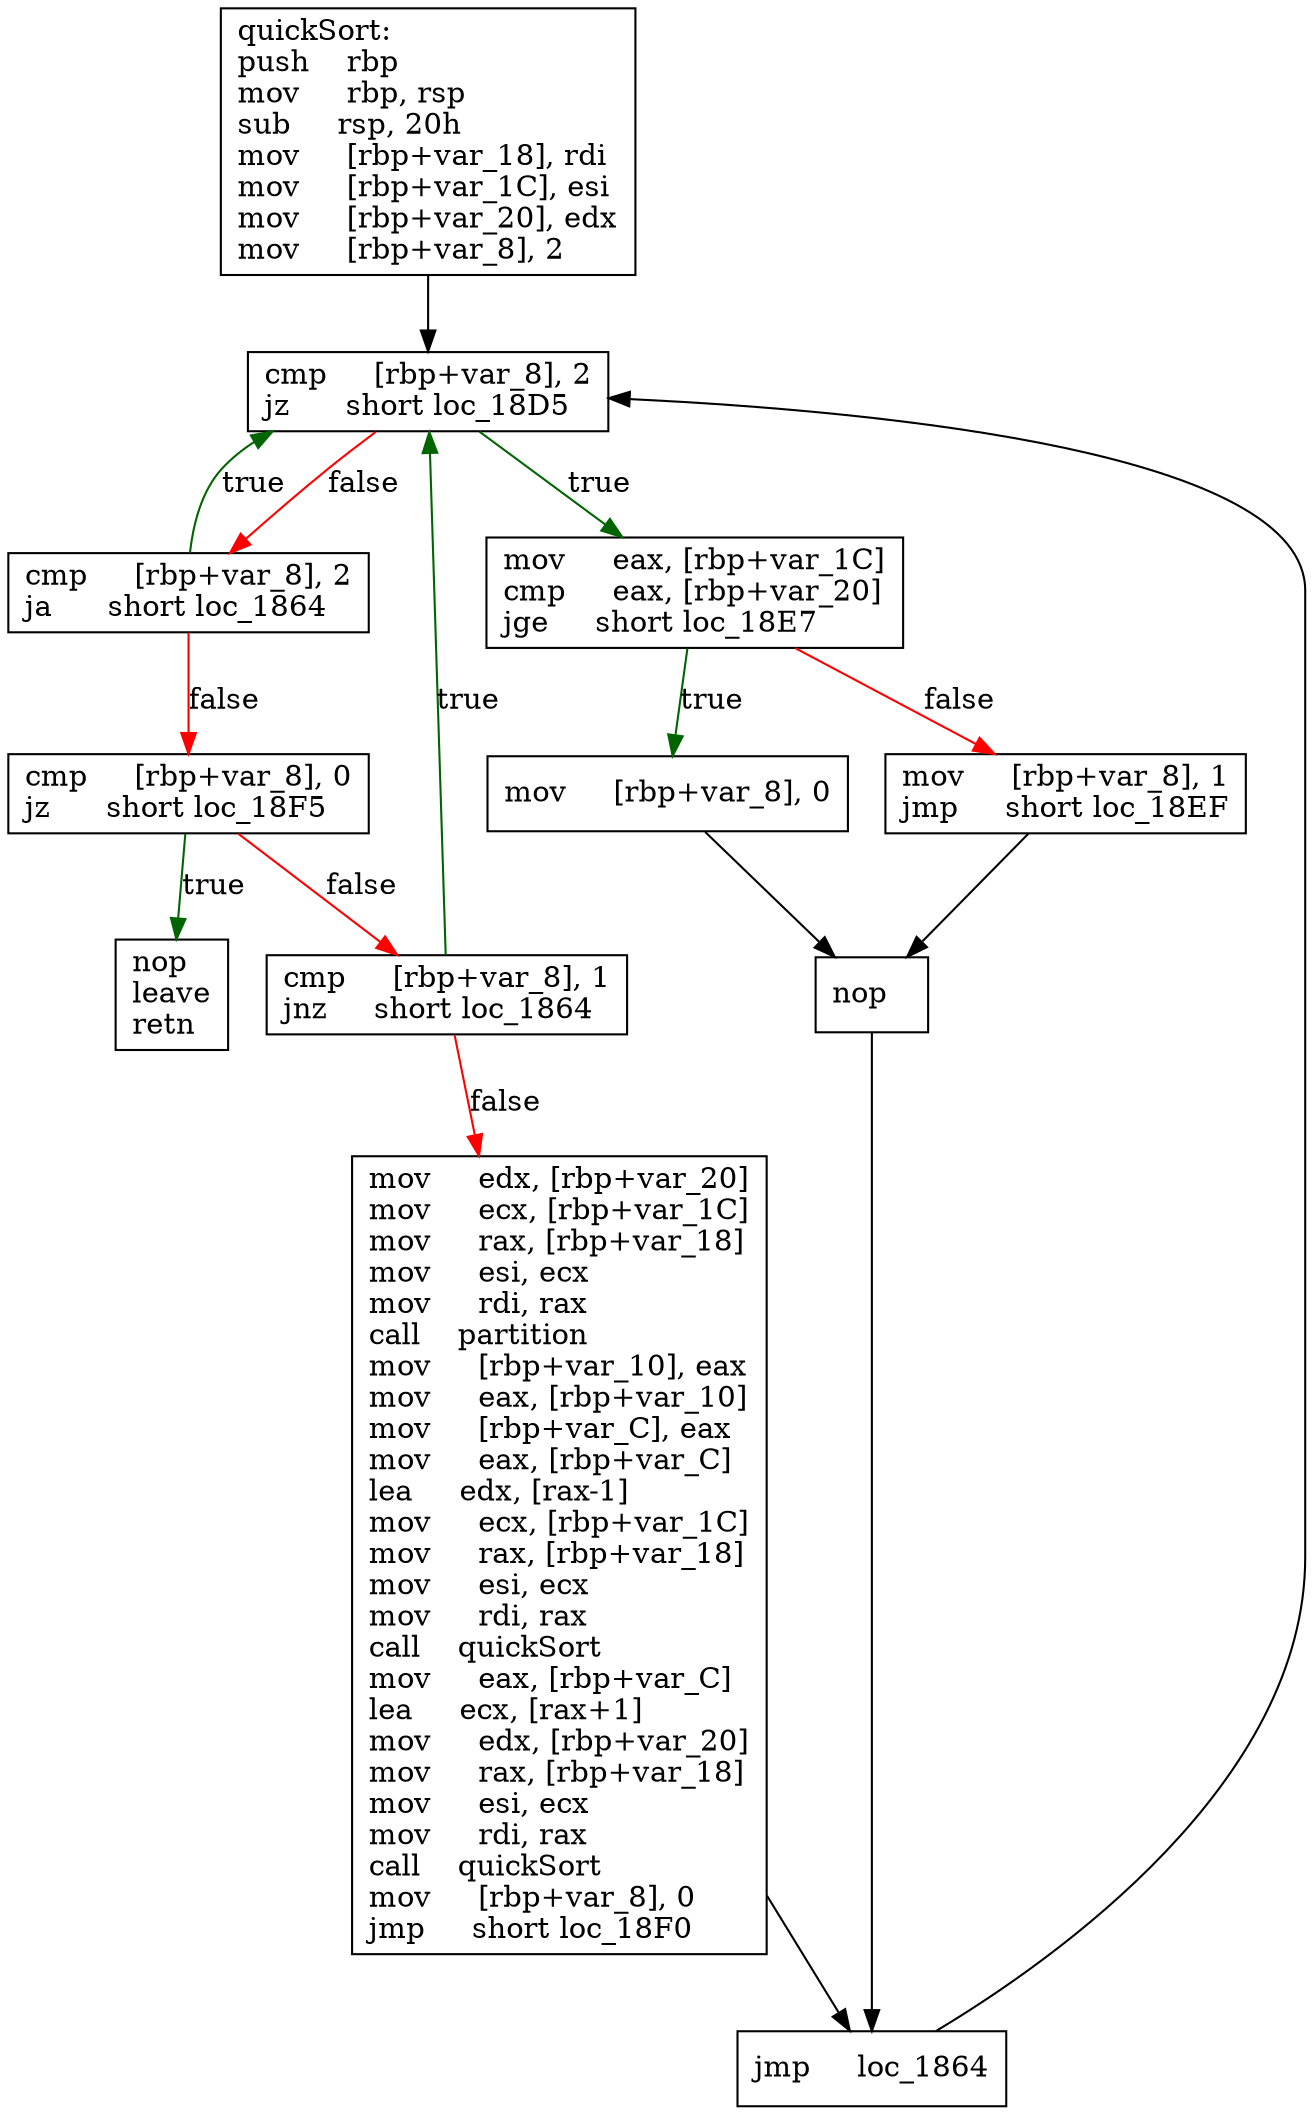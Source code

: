 digraph "quickSort" {
	graph [
	];
	node [
		shape = "box"
	];
	edge [
	];
	"0" [
		label = "quickSort:\lpush    rbp\lmov     rbp, rsp\lsub     rsp, 20h\lmov     [rbp+var_18], rdi\lmov     [rbp+var_1C], esi\lmov     [rbp+var_20], edx\lmov     [rbp+var_8], 2\l"
	];
	"1" [
		label = "cmp     [rbp+var_8], 2\ljz      short loc_18D5\l"
	];
	"2" [
		label = "cmp     [rbp+var_8], 2\lja      short loc_1864\l"
	];
	"3" [
		label = "cmp     [rbp+var_8], 0\ljz      short loc_18F5\l"
	];
	"4" [
		label = "cmp     [rbp+var_8], 1\ljnz     short loc_1864\l"
	];
	"5" [
		label = "mov     edx, [rbp+var_20]\lmov     ecx, [rbp+var_1C]\lmov     rax, [rbp+var_18]\lmov     esi, ecx\lmov     rdi, rax\lcall    partition\lmov     [rbp+var_10], eax\lmov     eax, [rbp+var_10]\lmov     [rbp+var_C], eax\lmov     eax, [rbp+var_C]\llea     edx, [rax-1]\lmov     ecx, [rbp+var_1C]\lmov     rax, [rbp+var_18]\lmov     esi, ecx\lmov     rdi, rax\lcall    quickSort\lmov     eax, [rbp+var_C]\llea     ecx, [rax+1]\lmov     edx, [rbp+var_20]\lmov     rax, [rbp+var_18]\lmov     esi, ecx\lmov     rdi, rax\lcall    quickSort\lmov     [rbp+var_8], 0\ljmp     short loc_18F0\l"
	];
	"6" [
		label = "mov     eax, [rbp+var_1C]\lcmp     eax, [rbp+var_20]\ljge     short loc_18E7\l"
	];
	"7" [
		label = "mov     [rbp+var_8], 1\ljmp     short loc_18EF\l"
	];
	"8" [
		label = "mov     [rbp+var_8], 0\l"
	];
	"9" [
		label = "nop\l"
	];
	"10" [
		label = "jmp     loc_1864\l"
	];
	"11" [
		label = "nop\lleave\lretn\l"
	];
// node 0
	"0" -> "1" [ ];
// node 1
	"1" -> "2" [ label = "false", color = red ];
	"1" -> "6" [ label = "true", color = darkgreen ];
// node 2
	"2" -> "1" [ label = "true", color = darkgreen ];
	"2" -> "3" [ label = "false", color = red ];
// node 3
	"3" -> "4" [ label = "false", color = red ];
	"3" -> "11" [ label = "true", color = darkgreen ];
// node 4
	"4" -> "1" [ label = "true", color = darkgreen ];
	"4" -> "5" [ label = "false", color = red ];
// node 5
	"5" -> "10" [ ];
// node 6
	"6" -> "7" [ label = "false", color = red ];
	"6" -> "8" [ label = "true", color = darkgreen ];
// node 7
	"7" -> "9" [ ];
// node 8
	"8" -> "9" [ ];
// node 9
	"9" -> "10" [ ];
// node 10
	"10" -> "1" [ ];
// node 11
}
